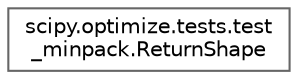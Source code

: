 digraph "Graphical Class Hierarchy"
{
 // LATEX_PDF_SIZE
  bgcolor="transparent";
  edge [fontname=Helvetica,fontsize=10,labelfontname=Helvetica,labelfontsize=10];
  node [fontname=Helvetica,fontsize=10,shape=box,height=0.2,width=0.4];
  rankdir="LR";
  Node0 [id="Node000000",label="scipy.optimize.tests.test\l_minpack.ReturnShape",height=0.2,width=0.4,color="grey40", fillcolor="white", style="filled",URL="$d3/d72/classscipy_1_1optimize_1_1tests_1_1test__minpack_1_1ReturnShape.html",tooltip=" "];
}
